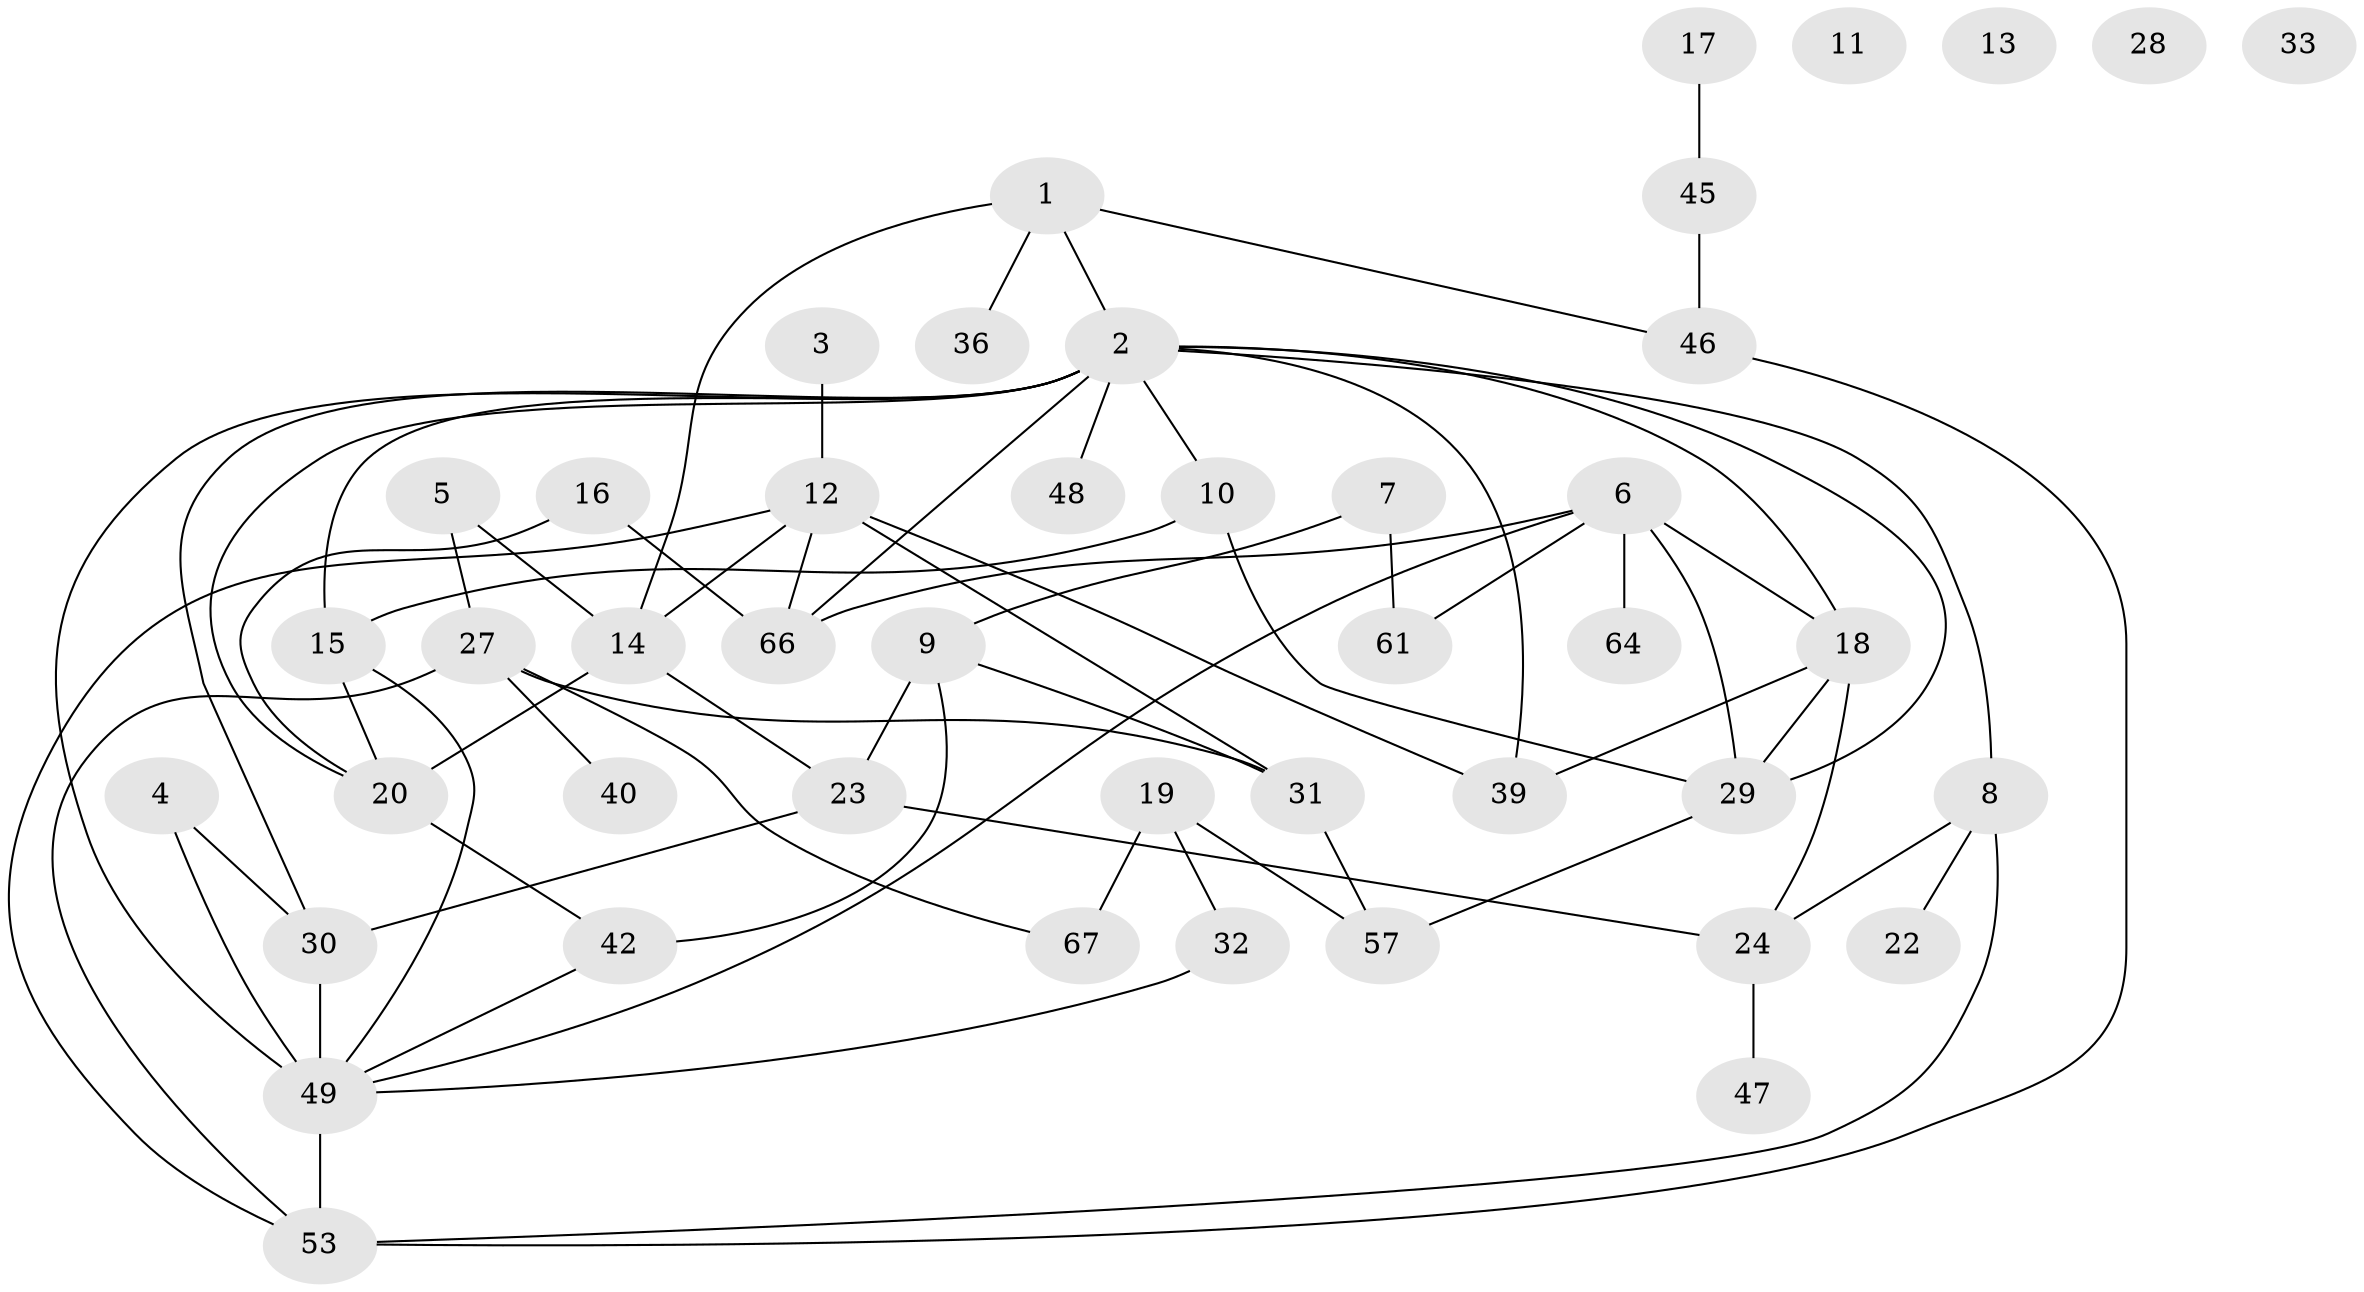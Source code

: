 // original degree distribution, {2: 0.29411764705882354, 8: 0.014705882352941176, 1: 0.16176470588235295, 5: 0.11764705882352941, 3: 0.19117647058823528, 0: 0.058823529411764705, 6: 0.014705882352941176, 4: 0.11764705882352941, 7: 0.029411764705882353}
// Generated by graph-tools (version 1.1) at 2025/41/03/06/25 10:41:20]
// undirected, 45 vertices, 70 edges
graph export_dot {
graph [start="1"]
  node [color=gray90,style=filled];
  1 [super="+54"];
  2 [super="+37"];
  3 [super="+62"];
  4 [super="+60"];
  5;
  6 [super="+26"];
  7 [super="+55"];
  8 [super="+25"];
  9 [super="+65"];
  10 [super="+35"];
  11;
  12 [super="+21"];
  13;
  14 [super="+43"];
  15 [super="+58"];
  16;
  17;
  18;
  19 [super="+34"];
  20;
  22 [super="+44"];
  23 [super="+51"];
  24 [super="+56"];
  27 [super="+50"];
  28;
  29 [super="+41"];
  30 [super="+52"];
  31 [super="+38"];
  32;
  33;
  36;
  39 [super="+68"];
  40;
  42;
  45;
  46 [super="+63"];
  47;
  48;
  49 [super="+59"];
  53;
  57;
  61;
  64;
  66;
  67;
  1 -- 46;
  1 -- 2;
  1 -- 36;
  1 -- 14;
  2 -- 18;
  2 -- 20;
  2 -- 8;
  2 -- 48;
  2 -- 49 [weight=2];
  2 -- 66;
  2 -- 29;
  2 -- 15;
  2 -- 39;
  2 -- 10;
  2 -- 30;
  3 -- 12;
  4 -- 49 [weight=2];
  4 -- 30;
  5 -- 14;
  5 -- 27;
  6 -- 18;
  6 -- 61;
  6 -- 64;
  6 -- 66;
  6 -- 29;
  6 -- 49;
  7 -- 61;
  7 -- 9;
  8 -- 22;
  8 -- 53;
  8 -- 24;
  9 -- 31;
  9 -- 42;
  9 -- 23;
  10 -- 15;
  10 -- 29;
  12 -- 14;
  12 -- 66;
  12 -- 53;
  12 -- 39;
  12 -- 31;
  14 -- 20;
  14 -- 23;
  15 -- 20;
  15 -- 49;
  16 -- 20;
  16 -- 66;
  17 -- 45;
  18 -- 29;
  18 -- 39;
  18 -- 24;
  19 -- 32;
  19 -- 57;
  19 -- 67;
  20 -- 42;
  23 -- 30;
  23 -- 24;
  24 -- 47;
  27 -- 40;
  27 -- 67;
  27 -- 53;
  27 -- 31;
  29 -- 57;
  30 -- 49;
  31 -- 57;
  32 -- 49;
  42 -- 49;
  45 -- 46;
  46 -- 53;
  49 -- 53;
}
